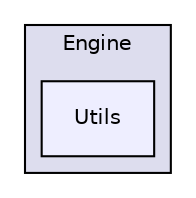 digraph "Engine/Utils" {
  compound=true
  node [ fontsize="10", fontname="Helvetica"];
  edge [ labelfontsize="10", labelfontname="Helvetica"];
  subgraph clusterdir_0b6ee6e7e9547e675db4add2e5de97da {
    graph [ bgcolor="#ddddee", pencolor="black", label="Engine" fontname="Helvetica", fontsize="10", URL="dir_0b6ee6e7e9547e675db4add2e5de97da.html"]
  dir_edb3a854c210c0e97f3293a5a8a94807 [shape=box, label="Utils", style="filled", fillcolor="#eeeeff", pencolor="black", URL="dir_edb3a854c210c0e97f3293a5a8a94807.html"];
  }
}

